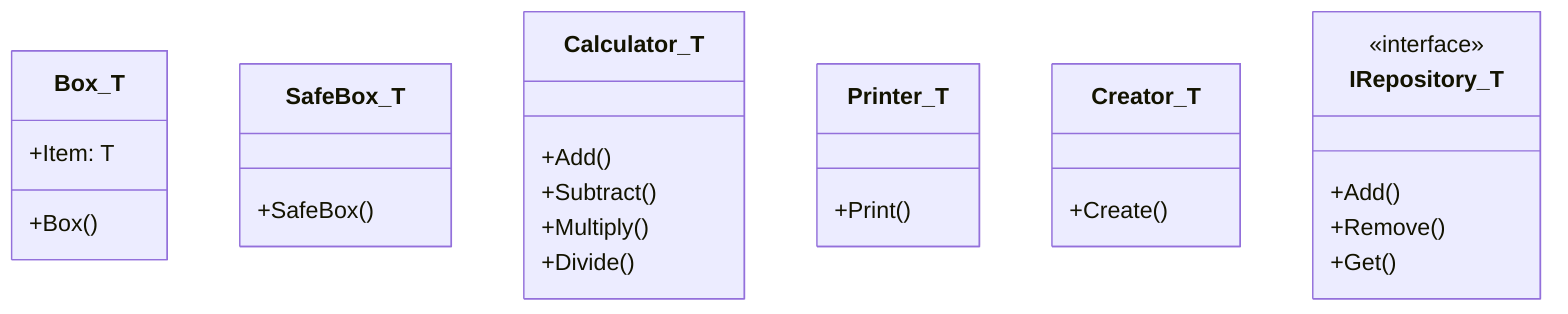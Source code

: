classDiagram
    class Box_T {
        +Box()
        +Item: T
    }
    class SafeBox_T {
        +SafeBox()
    }
    class Calculator_T {
        +Add()
        +Subtract()
        +Multiply()
        +Divide()
    }
    class Printer_T {
        +Print()
    }
    class Creator_T {
        +Create()
    }
    class IRepository_T {
        +Add()
        +Remove()
        +Get()
    }
    <<interface>> IRepository_T